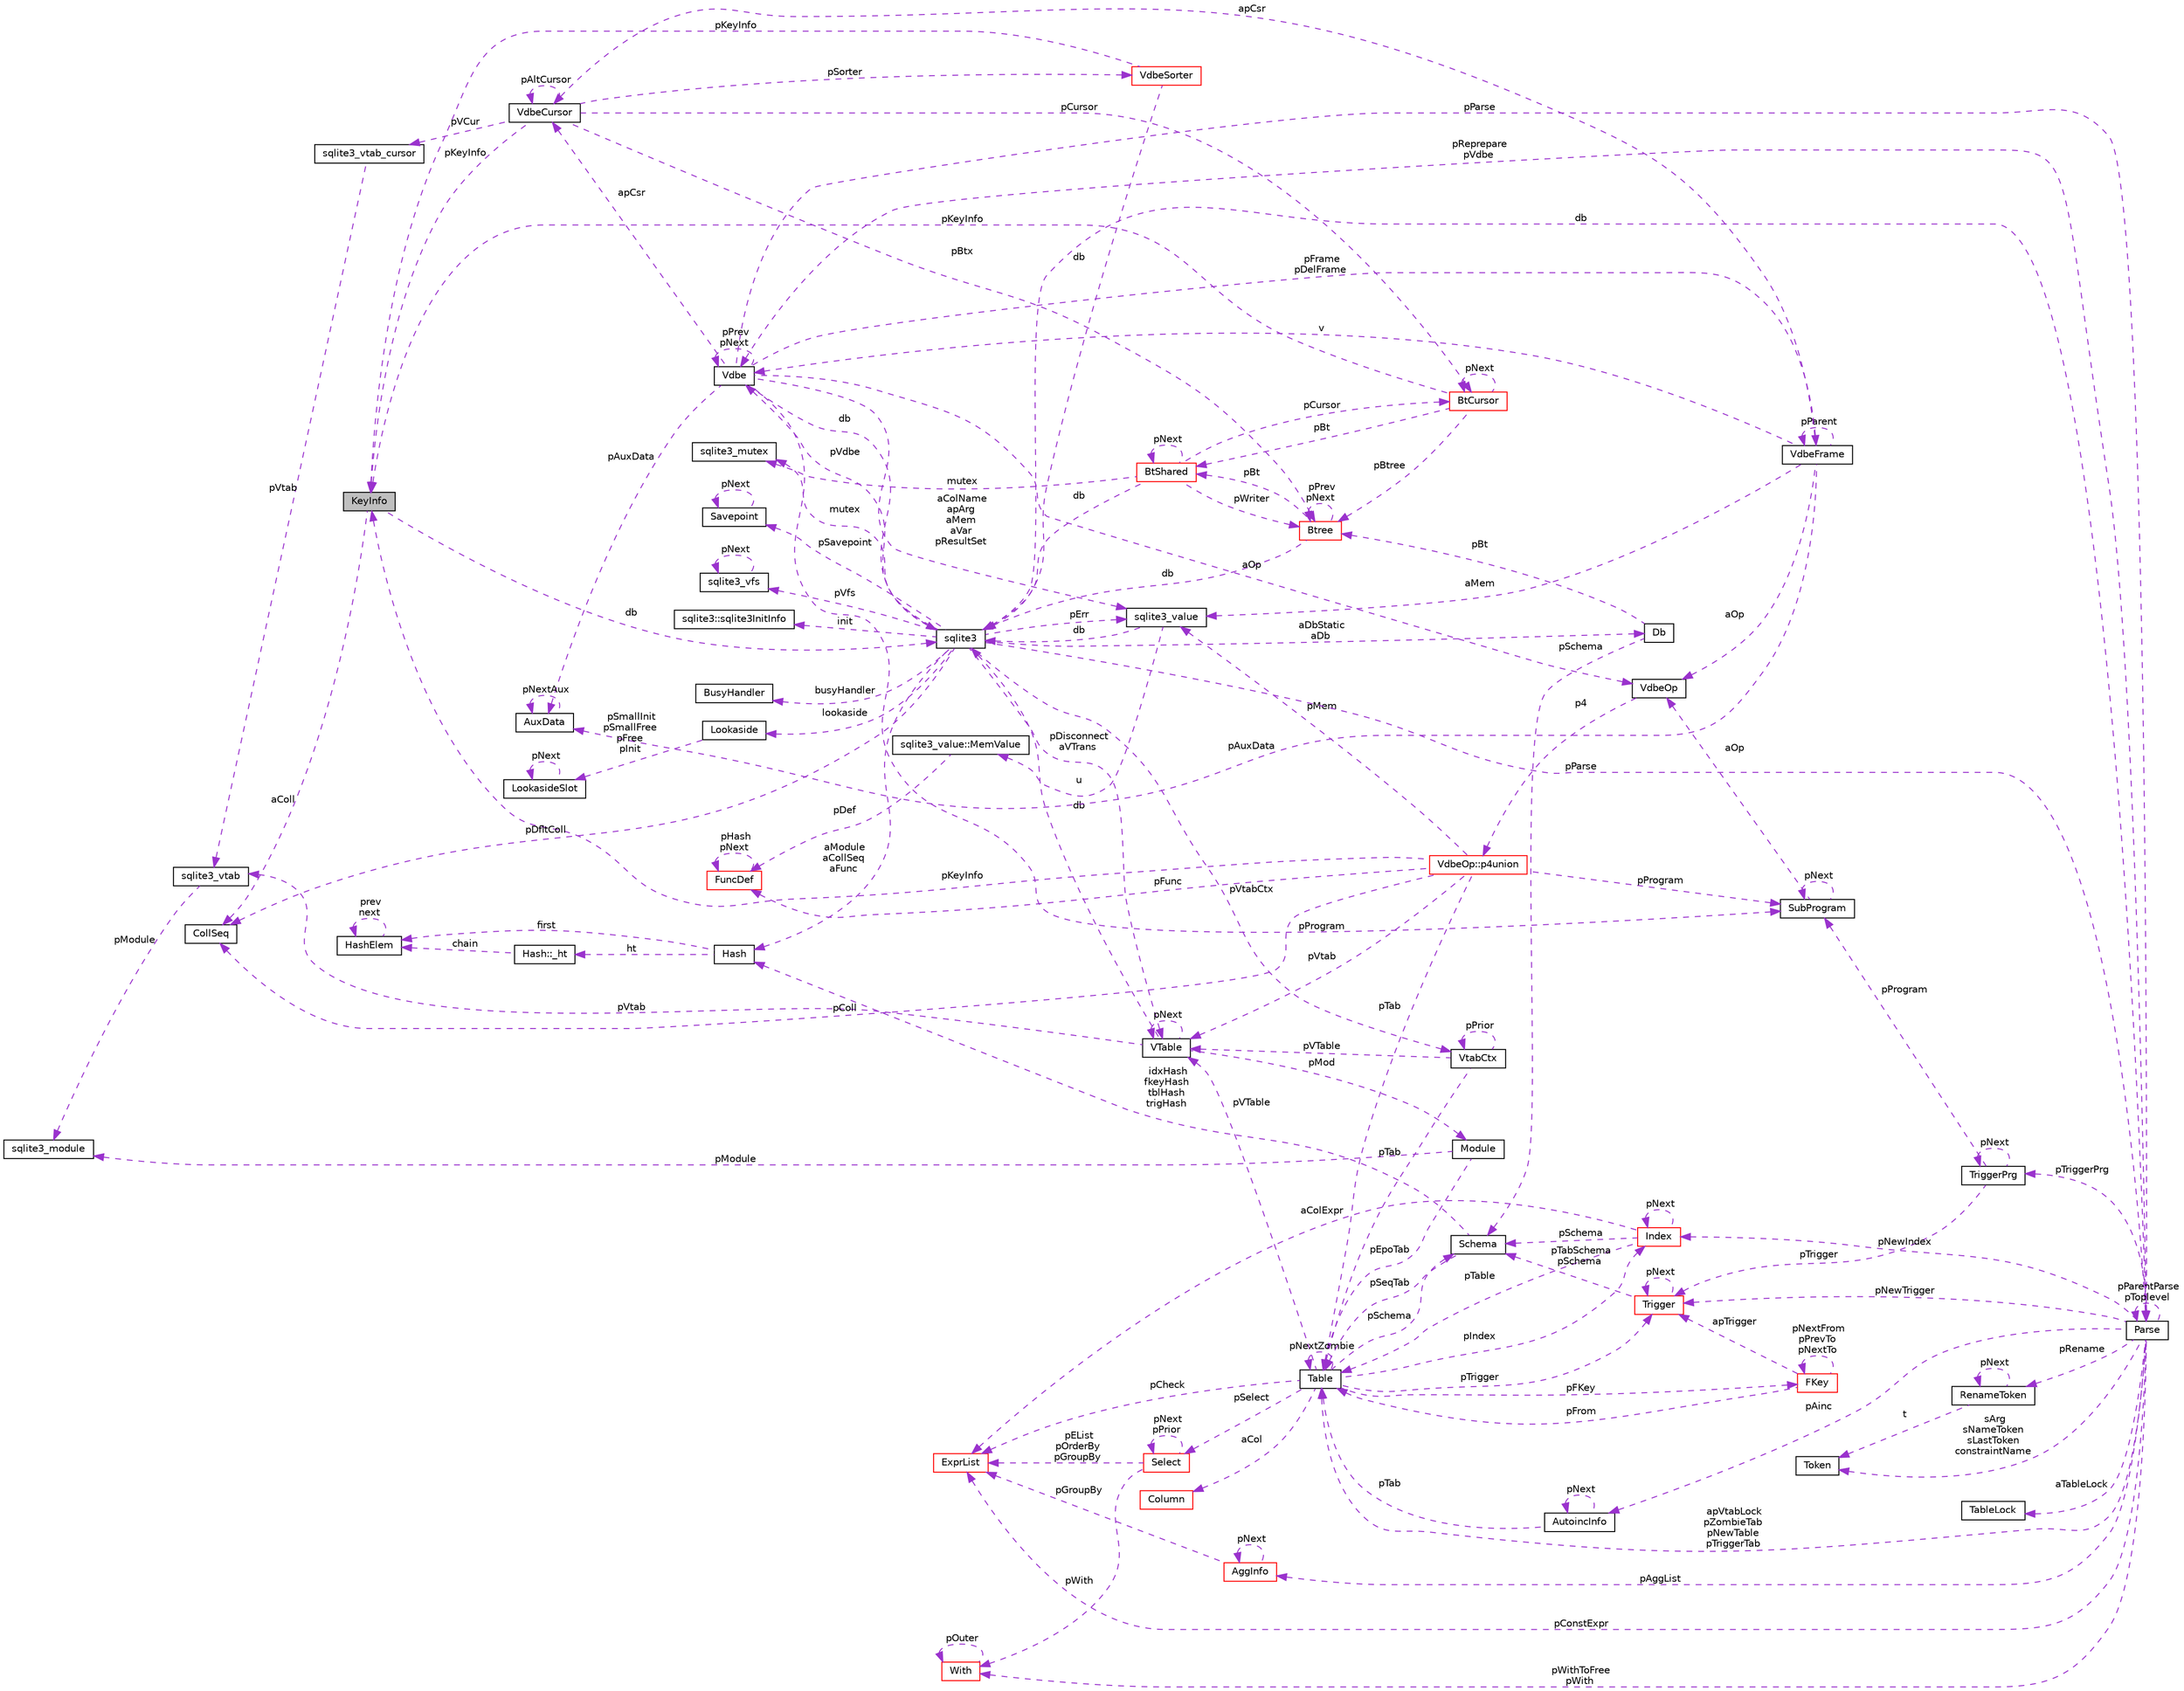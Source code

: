digraph "KeyInfo"
{
 // LATEX_PDF_SIZE
  edge [fontname="Helvetica",fontsize="10",labelfontname="Helvetica",labelfontsize="10"];
  node [fontname="Helvetica",fontsize="10",shape=record];
  rankdir="LR";
  Node1 [label="KeyInfo",height=0.2,width=0.4,color="black", fillcolor="grey75", style="filled", fontcolor="black",tooltip=" "];
  Node2 -> Node1 [dir="back",color="darkorchid3",fontsize="10",style="dashed",label=" db" ,fontname="Helvetica"];
  Node2 [label="sqlite3",height=0.2,width=0.4,color="black", fillcolor="white", style="filled",URL="$structsqlite3.html",tooltip=" "];
  Node3 -> Node2 [dir="back",color="darkorchid3",fontsize="10",style="dashed",label=" pVdbe" ,fontname="Helvetica"];
  Node3 [label="Vdbe",height=0.2,width=0.4,color="black", fillcolor="white", style="filled",URL="$structVdbe.html",tooltip=" "];
  Node3 -> Node3 [dir="back",color="darkorchid3",fontsize="10",style="dashed",label=" pPrev\npNext" ,fontname="Helvetica"];
  Node2 -> Node3 [dir="back",color="darkorchid3",fontsize="10",style="dashed",label=" db" ,fontname="Helvetica"];
  Node4 -> Node3 [dir="back",color="darkorchid3",fontsize="10",style="dashed",label=" aColName\napArg\naMem\naVar\npResultSet" ,fontname="Helvetica"];
  Node4 [label="sqlite3_value",height=0.2,width=0.4,color="black", fillcolor="white", style="filled",URL="$structsqlite3__value.html",tooltip=" "];
  Node2 -> Node4 [dir="back",color="darkorchid3",fontsize="10",style="dashed",label=" db" ,fontname="Helvetica"];
  Node5 -> Node4 [dir="back",color="darkorchid3",fontsize="10",style="dashed",label=" u" ,fontname="Helvetica"];
  Node5 [label="sqlite3_value::MemValue",height=0.2,width=0.4,color="black", fillcolor="white", style="filled",URL="$unionsqlite3__value_1_1MemValue.html",tooltip=" "];
  Node6 -> Node5 [dir="back",color="darkorchid3",fontsize="10",style="dashed",label=" pDef" ,fontname="Helvetica"];
  Node6 [label="FuncDef",height=0.2,width=0.4,color="red", fillcolor="white", style="filled",URL="$structFuncDef.html",tooltip=" "];
  Node6 -> Node6 [dir="back",color="darkorchid3",fontsize="10",style="dashed",label=" pHash\npNext" ,fontname="Helvetica"];
  Node8 -> Node3 [dir="back",color="darkorchid3",fontsize="10",style="dashed",label=" pFrame\npDelFrame" ,fontname="Helvetica"];
  Node8 [label="VdbeFrame",height=0.2,width=0.4,color="black", fillcolor="white", style="filled",URL="$structVdbeFrame.html",tooltip=" "];
  Node3 -> Node8 [dir="back",color="darkorchid3",fontsize="10",style="dashed",label=" v" ,fontname="Helvetica"];
  Node4 -> Node8 [dir="back",color="darkorchid3",fontsize="10",style="dashed",label=" aMem" ,fontname="Helvetica"];
  Node8 -> Node8 [dir="back",color="darkorchid3",fontsize="10",style="dashed",label=" pParent" ,fontname="Helvetica"];
  Node9 -> Node8 [dir="back",color="darkorchid3",fontsize="10",style="dashed",label=" pAuxData" ,fontname="Helvetica"];
  Node9 [label="AuxData",height=0.2,width=0.4,color="black", fillcolor="white", style="filled",URL="$structAuxData.html",tooltip=" "];
  Node9 -> Node9 [dir="back",color="darkorchid3",fontsize="10",style="dashed",label=" pNextAux" ,fontname="Helvetica"];
  Node10 -> Node8 [dir="back",color="darkorchid3",fontsize="10",style="dashed",label=" apCsr" ,fontname="Helvetica"];
  Node10 [label="VdbeCursor",height=0.2,width=0.4,color="black", fillcolor="white", style="filled",URL="$structVdbeCursor.html",tooltip=" "];
  Node11 -> Node10 [dir="back",color="darkorchid3",fontsize="10",style="dashed",label=" pCursor" ,fontname="Helvetica"];
  Node11 [label="BtCursor",height=0.2,width=0.4,color="red", fillcolor="white", style="filled",URL="$structBtCursor.html",tooltip=" "];
  Node11 -> Node11 [dir="back",color="darkorchid3",fontsize="10",style="dashed",label=" pNext" ,fontname="Helvetica"];
  Node13 -> Node11 [dir="back",color="darkorchid3",fontsize="10",style="dashed",label=" pBt" ,fontname="Helvetica"];
  Node13 [label="BtShared",height=0.2,width=0.4,color="red", fillcolor="white", style="filled",URL="$structBtShared.html",tooltip=" "];
  Node11 -> Node13 [dir="back",color="darkorchid3",fontsize="10",style="dashed",label=" pCursor" ,fontname="Helvetica"];
  Node13 -> Node13 [dir="back",color="darkorchid3",fontsize="10",style="dashed",label=" pNext" ,fontname="Helvetica"];
  Node2 -> Node13 [dir="back",color="darkorchid3",fontsize="10",style="dashed",label=" db" ,fontname="Helvetica"];
  Node15 -> Node13 [dir="back",color="darkorchid3",fontsize="10",style="dashed",label=" mutex" ,fontname="Helvetica"];
  Node15 [label="sqlite3_mutex",height=0.2,width=0.4,color="black", fillcolor="white", style="filled",URL="$structsqlite3__mutex.html",tooltip=" "];
  Node17 -> Node13 [dir="back",color="darkorchid3",fontsize="10",style="dashed",label=" pWriter" ,fontname="Helvetica"];
  Node17 [label="Btree",height=0.2,width=0.4,color="red", fillcolor="white", style="filled",URL="$structBtree.html",tooltip=" "];
  Node13 -> Node17 [dir="back",color="darkorchid3",fontsize="10",style="dashed",label=" pBt" ,fontname="Helvetica"];
  Node2 -> Node17 [dir="back",color="darkorchid3",fontsize="10",style="dashed",label=" db" ,fontname="Helvetica"];
  Node17 -> Node17 [dir="back",color="darkorchid3",fontsize="10",style="dashed",label=" pPrev\npNext" ,fontname="Helvetica"];
  Node1 -> Node11 [dir="back",color="darkorchid3",fontsize="10",style="dashed",label=" pKeyInfo" ,fontname="Helvetica"];
  Node17 -> Node11 [dir="back",color="darkorchid3",fontsize="10",style="dashed",label=" pBtree" ,fontname="Helvetica"];
  Node30 -> Node10 [dir="back",color="darkorchid3",fontsize="10",style="dashed",label=" pVCur" ,fontname="Helvetica"];
  Node30 [label="sqlite3_vtab_cursor",height=0.2,width=0.4,color="black", fillcolor="white", style="filled",URL="$structsqlite3__vtab__cursor.html",tooltip=" "];
  Node31 -> Node30 [dir="back",color="darkorchid3",fontsize="10",style="dashed",label=" pVtab" ,fontname="Helvetica"];
  Node31 [label="sqlite3_vtab",height=0.2,width=0.4,color="black", fillcolor="white", style="filled",URL="$structsqlite3__vtab.html",tooltip=" "];
  Node32 -> Node31 [dir="back",color="darkorchid3",fontsize="10",style="dashed",label=" pModule" ,fontname="Helvetica"];
  Node32 [label="sqlite3_module",height=0.2,width=0.4,color="black", fillcolor="white", style="filled",URL="$structsqlite3__module.html",tooltip=" "];
  Node10 -> Node10 [dir="back",color="darkorchid3",fontsize="10",style="dashed",label=" pAltCursor" ,fontname="Helvetica"];
  Node1 -> Node10 [dir="back",color="darkorchid3",fontsize="10",style="dashed",label=" pKeyInfo" ,fontname="Helvetica"];
  Node33 -> Node10 [dir="back",color="darkorchid3",fontsize="10",style="dashed",label=" pSorter" ,fontname="Helvetica"];
  Node33 [label="VdbeSorter",height=0.2,width=0.4,color="red", fillcolor="white", style="filled",URL="$structVdbeSorter.html",tooltip=" "];
  Node2 -> Node33 [dir="back",color="darkorchid3",fontsize="10",style="dashed",label=" db" ,fontname="Helvetica"];
  Node1 -> Node33 [dir="back",color="darkorchid3",fontsize="10",style="dashed",label=" pKeyInfo" ,fontname="Helvetica"];
  Node17 -> Node10 [dir="back",color="darkorchid3",fontsize="10",style="dashed",label=" pBtx" ,fontname="Helvetica"];
  Node43 -> Node8 [dir="back",color="darkorchid3",fontsize="10",style="dashed",label=" aOp" ,fontname="Helvetica"];
  Node43 [label="VdbeOp",height=0.2,width=0.4,color="black", fillcolor="white", style="filled",URL="$structVdbeOp.html",tooltip=" "];
  Node44 -> Node43 [dir="back",color="darkorchid3",fontsize="10",style="dashed",label=" p4" ,fontname="Helvetica"];
  Node44 [label="VdbeOp::p4union",height=0.2,width=0.4,color="red", fillcolor="white", style="filled",URL="$unionVdbeOp_1_1p4union.html",tooltip=" "];
  Node4 -> Node44 [dir="back",color="darkorchid3",fontsize="10",style="dashed",label=" pMem" ,fontname="Helvetica"];
  Node45 -> Node44 [dir="back",color="darkorchid3",fontsize="10",style="dashed",label=" pColl" ,fontname="Helvetica"];
  Node45 [label="CollSeq",height=0.2,width=0.4,color="black", fillcolor="white", style="filled",URL="$structCollSeq.html",tooltip=" "];
  Node46 -> Node44 [dir="back",color="darkorchid3",fontsize="10",style="dashed",label=" pVtab" ,fontname="Helvetica"];
  Node46 [label="VTable",height=0.2,width=0.4,color="black", fillcolor="white", style="filled",URL="$structVTable.html",tooltip=" "];
  Node2 -> Node46 [dir="back",color="darkorchid3",fontsize="10",style="dashed",label=" db" ,fontname="Helvetica"];
  Node46 -> Node46 [dir="back",color="darkorchid3",fontsize="10",style="dashed",label=" pNext" ,fontname="Helvetica"];
  Node47 -> Node46 [dir="back",color="darkorchid3",fontsize="10",style="dashed",label=" pMod" ,fontname="Helvetica"];
  Node47 [label="Module",height=0.2,width=0.4,color="black", fillcolor="white", style="filled",URL="$structModule.html",tooltip=" "];
  Node32 -> Node47 [dir="back",color="darkorchid3",fontsize="10",style="dashed",label=" pModule" ,fontname="Helvetica"];
  Node48 -> Node47 [dir="back",color="darkorchid3",fontsize="10",style="dashed",label=" pEpoTab" ,fontname="Helvetica"];
  Node48 [label="Table",height=0.2,width=0.4,color="black", fillcolor="white", style="filled",URL="$structTable.html",tooltip=" "];
  Node49 -> Node48 [dir="back",color="darkorchid3",fontsize="10",style="dashed",label=" pSchema" ,fontname="Helvetica"];
  Node49 [label="Schema",height=0.2,width=0.4,color="black", fillcolor="white", style="filled",URL="$structSchema.html",tooltip=" "];
  Node48 -> Node49 [dir="back",color="darkorchid3",fontsize="10",style="dashed",label=" pSeqTab" ,fontname="Helvetica"];
  Node50 -> Node49 [dir="back",color="darkorchid3",fontsize="10",style="dashed",label=" idxHash\nfkeyHash\ntblHash\ntrigHash" ,fontname="Helvetica"];
  Node50 [label="Hash",height=0.2,width=0.4,color="black", fillcolor="white", style="filled",URL="$structHash.html",tooltip=" "];
  Node51 -> Node50 [dir="back",color="darkorchid3",fontsize="10",style="dashed",label=" ht" ,fontname="Helvetica"];
  Node51 [label="Hash::_ht",height=0.2,width=0.4,color="black", fillcolor="white", style="filled",URL="$structHash_1_1__ht.html",tooltip=" "];
  Node52 -> Node51 [dir="back",color="darkorchid3",fontsize="10",style="dashed",label=" chain" ,fontname="Helvetica"];
  Node52 [label="HashElem",height=0.2,width=0.4,color="black", fillcolor="white", style="filled",URL="$structHashElem.html",tooltip=" "];
  Node52 -> Node52 [dir="back",color="darkorchid3",fontsize="10",style="dashed",label=" prev\nnext" ,fontname="Helvetica"];
  Node52 -> Node50 [dir="back",color="darkorchid3",fontsize="10",style="dashed",label=" first" ,fontname="Helvetica"];
  Node53 -> Node48 [dir="back",color="darkorchid3",fontsize="10",style="dashed",label=" aCol" ,fontname="Helvetica"];
  Node53 [label="Column",height=0.2,width=0.4,color="red", fillcolor="white", style="filled",URL="$structColumn.html",tooltip=" "];
  Node69 -> Node48 [dir="back",color="darkorchid3",fontsize="10",style="dashed",label=" pFKey" ,fontname="Helvetica"];
  Node69 [label="FKey",height=0.2,width=0.4,color="red", fillcolor="white", style="filled",URL="$structFKey.html",tooltip=" "];
  Node69 -> Node69 [dir="back",color="darkorchid3",fontsize="10",style="dashed",label=" pNextFrom\npPrevTo\npNextTo" ,fontname="Helvetica"];
  Node48 -> Node69 [dir="back",color="darkorchid3",fontsize="10",style="dashed",label=" pFrom" ,fontname="Helvetica"];
  Node71 -> Node69 [dir="back",color="darkorchid3",fontsize="10",style="dashed",label=" apTrigger" ,fontname="Helvetica"];
  Node71 [label="Trigger",height=0.2,width=0.4,color="red", fillcolor="white", style="filled",URL="$structTrigger.html",tooltip=" "];
  Node49 -> Node71 [dir="back",color="darkorchid3",fontsize="10",style="dashed",label=" pTabSchema\npSchema" ,fontname="Helvetica"];
  Node71 -> Node71 [dir="back",color="darkorchid3",fontsize="10",style="dashed",label=" pNext" ,fontname="Helvetica"];
  Node46 -> Node48 [dir="back",color="darkorchid3",fontsize="10",style="dashed",label=" pVTable" ,fontname="Helvetica"];
  Node48 -> Node48 [dir="back",color="darkorchid3",fontsize="10",style="dashed",label=" pNextZombie" ,fontname="Helvetica"];
  Node71 -> Node48 [dir="back",color="darkorchid3",fontsize="10",style="dashed",label=" pTrigger" ,fontname="Helvetica"];
  Node60 -> Node48 [dir="back",color="darkorchid3",fontsize="10",style="dashed",label=" pSelect" ,fontname="Helvetica"];
  Node60 [label="Select",height=0.2,width=0.4,color="red", fillcolor="white", style="filled",URL="$structSelect.html",tooltip=" "];
  Node61 -> Node60 [dir="back",color="darkorchid3",fontsize="10",style="dashed",label=" pWith" ,fontname="Helvetica"];
  Node61 [label="With",height=0.2,width=0.4,color="red", fillcolor="white", style="filled",URL="$structWith.html",tooltip=" "];
  Node61 -> Node61 [dir="back",color="darkorchid3",fontsize="10",style="dashed",label=" pOuter" ,fontname="Helvetica"];
  Node60 -> Node60 [dir="back",color="darkorchid3",fontsize="10",style="dashed",label=" pNext\npPrior" ,fontname="Helvetica"];
  Node58 -> Node60 [dir="back",color="darkorchid3",fontsize="10",style="dashed",label=" pEList\npOrderBy\npGroupBy" ,fontname="Helvetica"];
  Node58 [label="ExprList",height=0.2,width=0.4,color="red", fillcolor="white", style="filled",URL="$structExprList.html",tooltip=" "];
  Node58 -> Node48 [dir="back",color="darkorchid3",fontsize="10",style="dashed",label=" pCheck" ,fontname="Helvetica"];
  Node67 -> Node48 [dir="back",color="darkorchid3",fontsize="10",style="dashed",label=" pIndex" ,fontname="Helvetica"];
  Node67 [label="Index",height=0.2,width=0.4,color="red", fillcolor="white", style="filled",URL="$structIndex.html",tooltip=" "];
  Node49 -> Node67 [dir="back",color="darkorchid3",fontsize="10",style="dashed",label=" pSchema" ,fontname="Helvetica"];
  Node48 -> Node67 [dir="back",color="darkorchid3",fontsize="10",style="dashed",label=" pTable" ,fontname="Helvetica"];
  Node58 -> Node67 [dir="back",color="darkorchid3",fontsize="10",style="dashed",label=" aColExpr" ,fontname="Helvetica"];
  Node67 -> Node67 [dir="back",color="darkorchid3",fontsize="10",style="dashed",label=" pNext" ,fontname="Helvetica"];
  Node31 -> Node46 [dir="back",color="darkorchid3",fontsize="10",style="dashed",label=" pVtab" ,fontname="Helvetica"];
  Node48 -> Node44 [dir="back",color="darkorchid3",fontsize="10",style="dashed",label=" pTab" ,fontname="Helvetica"];
  Node74 -> Node44 [dir="back",color="darkorchid3",fontsize="10",style="dashed",label=" pProgram" ,fontname="Helvetica"];
  Node74 [label="SubProgram",height=0.2,width=0.4,color="black", fillcolor="white", style="filled",URL="$structSubProgram.html",tooltip=" "];
  Node74 -> Node74 [dir="back",color="darkorchid3",fontsize="10",style="dashed",label=" pNext" ,fontname="Helvetica"];
  Node43 -> Node74 [dir="back",color="darkorchid3",fontsize="10",style="dashed",label=" aOp" ,fontname="Helvetica"];
  Node1 -> Node44 [dir="back",color="darkorchid3",fontsize="10",style="dashed",label=" pKeyInfo" ,fontname="Helvetica"];
  Node6 -> Node44 [dir="back",color="darkorchid3",fontsize="10",style="dashed",label=" pFunc" ,fontname="Helvetica"];
  Node9 -> Node3 [dir="back",color="darkorchid3",fontsize="10",style="dashed",label=" pAuxData" ,fontname="Helvetica"];
  Node74 -> Node3 [dir="back",color="darkorchid3",fontsize="10",style="dashed",label=" pProgram" ,fontname="Helvetica"];
  Node10 -> Node3 [dir="back",color="darkorchid3",fontsize="10",style="dashed",label=" apCsr" ,fontname="Helvetica"];
  Node76 -> Node3 [dir="back",color="darkorchid3",fontsize="10",style="dashed",label=" pParse" ,fontname="Helvetica"];
  Node76 [label="Parse",height=0.2,width=0.4,color="black", fillcolor="white", style="filled",URL="$structParse.html",tooltip=" "];
  Node55 -> Node76 [dir="back",color="darkorchid3",fontsize="10",style="dashed",label=" pAggList" ,fontname="Helvetica"];
  Node55 [label="AggInfo",height=0.2,width=0.4,color="red", fillcolor="white", style="filled",URL="$structAggInfo.html",tooltip=" "];
  Node55 -> Node55 [dir="back",color="darkorchid3",fontsize="10",style="dashed",label=" pNext" ,fontname="Helvetica"];
  Node58 -> Node55 [dir="back",color="darkorchid3",fontsize="10",style="dashed",label=" pGroupBy" ,fontname="Helvetica"];
  Node3 -> Node76 [dir="back",color="darkorchid3",fontsize="10",style="dashed",label=" pReprepare\npVdbe" ,fontname="Helvetica"];
  Node2 -> Node76 [dir="back",color="darkorchid3",fontsize="10",style="dashed",label=" db" ,fontname="Helvetica"];
  Node77 -> Node76 [dir="back",color="darkorchid3",fontsize="10",style="dashed",label=" aTableLock" ,fontname="Helvetica"];
  Node77 [label="TableLock",height=0.2,width=0.4,color="black", fillcolor="white", style="filled",URL="$structTableLock.html",tooltip=" "];
  Node78 -> Node76 [dir="back",color="darkorchid3",fontsize="10",style="dashed",label=" sArg\nsNameToken\nsLastToken\nconstraintName" ,fontname="Helvetica"];
  Node78 [label="Token",height=0.2,width=0.4,color="black", fillcolor="white", style="filled",URL="$structToken.html",tooltip=" "];
  Node61 -> Node76 [dir="back",color="darkorchid3",fontsize="10",style="dashed",label=" pWithToFree\npWith" ,fontname="Helvetica"];
  Node48 -> Node76 [dir="back",color="darkorchid3",fontsize="10",style="dashed",label=" apVtabLock\npZombieTab\npNewTable\npTriggerTab" ,fontname="Helvetica"];
  Node71 -> Node76 [dir="back",color="darkorchid3",fontsize="10",style="dashed",label=" pNewTrigger" ,fontname="Helvetica"];
  Node79 -> Node76 [dir="back",color="darkorchid3",fontsize="10",style="dashed",label=" pTriggerPrg" ,fontname="Helvetica"];
  Node79 [label="TriggerPrg",height=0.2,width=0.4,color="black", fillcolor="white", style="filled",URL="$structTriggerPrg.html",tooltip=" "];
  Node74 -> Node79 [dir="back",color="darkorchid3",fontsize="10",style="dashed",label=" pProgram" ,fontname="Helvetica"];
  Node71 -> Node79 [dir="back",color="darkorchid3",fontsize="10",style="dashed",label=" pTrigger" ,fontname="Helvetica"];
  Node79 -> Node79 [dir="back",color="darkorchid3",fontsize="10",style="dashed",label=" pNext" ,fontname="Helvetica"];
  Node80 -> Node76 [dir="back",color="darkorchid3",fontsize="10",style="dashed",label=" pRename" ,fontname="Helvetica"];
  Node80 [label="RenameToken",height=0.2,width=0.4,color="black", fillcolor="white", style="filled",URL="$structRenameToken.html",tooltip=" "];
  Node78 -> Node80 [dir="back",color="darkorchid3",fontsize="10",style="dashed",label=" t" ,fontname="Helvetica"];
  Node80 -> Node80 [dir="back",color="darkorchid3",fontsize="10",style="dashed",label=" pNext" ,fontname="Helvetica"];
  Node67 -> Node76 [dir="back",color="darkorchid3",fontsize="10",style="dashed",label=" pNewIndex" ,fontname="Helvetica"];
  Node81 -> Node76 [dir="back",color="darkorchid3",fontsize="10",style="dashed",label=" pAinc" ,fontname="Helvetica"];
  Node81 [label="AutoincInfo",height=0.2,width=0.4,color="black", fillcolor="white", style="filled",URL="$structAutoincInfo.html",tooltip=" "];
  Node48 -> Node81 [dir="back",color="darkorchid3",fontsize="10",style="dashed",label=" pTab" ,fontname="Helvetica"];
  Node81 -> Node81 [dir="back",color="darkorchid3",fontsize="10",style="dashed",label=" pNext" ,fontname="Helvetica"];
  Node58 -> Node76 [dir="back",color="darkorchid3",fontsize="10",style="dashed",label=" pConstExpr" ,fontname="Helvetica"];
  Node76 -> Node76 [dir="back",color="darkorchid3",fontsize="10",style="dashed",label=" pParentParse\npToplevel" ,fontname="Helvetica"];
  Node43 -> Node3 [dir="back",color="darkorchid3",fontsize="10",style="dashed",label=" aOp" ,fontname="Helvetica"];
  Node82 -> Node2 [dir="back",color="darkorchid3",fontsize="10",style="dashed",label=" pSavepoint" ,fontname="Helvetica"];
  Node82 [label="Savepoint",height=0.2,width=0.4,color="black", fillcolor="white", style="filled",URL="$structSavepoint.html",tooltip=" "];
  Node82 -> Node82 [dir="back",color="darkorchid3",fontsize="10",style="dashed",label=" pNext" ,fontname="Helvetica"];
  Node83 -> Node2 [dir="back",color="darkorchid3",fontsize="10",style="dashed",label=" lookaside" ,fontname="Helvetica"];
  Node83 [label="Lookaside",height=0.2,width=0.4,color="black", fillcolor="white", style="filled",URL="$structLookaside.html",tooltip=" "];
  Node84 -> Node83 [dir="back",color="darkorchid3",fontsize="10",style="dashed",label=" pSmallInit\npSmallFree\npFree\npInit" ,fontname="Helvetica"];
  Node84 [label="LookasideSlot",height=0.2,width=0.4,color="black", fillcolor="white", style="filled",URL="$structLookasideSlot.html",tooltip=" "];
  Node84 -> Node84 [dir="back",color="darkorchid3",fontsize="10",style="dashed",label=" pNext" ,fontname="Helvetica"];
  Node4 -> Node2 [dir="back",color="darkorchid3",fontsize="10",style="dashed",label=" pErr" ,fontname="Helvetica"];
  Node15 -> Node2 [dir="back",color="darkorchid3",fontsize="10",style="dashed",label=" mutex" ,fontname="Helvetica"];
  Node26 -> Node2 [dir="back",color="darkorchid3",fontsize="10",style="dashed",label=" pVfs" ,fontname="Helvetica"];
  Node26 [label="sqlite3_vfs",height=0.2,width=0.4,color="black", fillcolor="white", style="filled",URL="$structsqlite3__vfs.html",tooltip=" "];
  Node26 -> Node26 [dir="back",color="darkorchid3",fontsize="10",style="dashed",label=" pNext" ,fontname="Helvetica"];
  Node85 -> Node2 [dir="back",color="darkorchid3",fontsize="10",style="dashed",label=" init" ,fontname="Helvetica"];
  Node85 [label="sqlite3::sqlite3InitInfo",height=0.2,width=0.4,color="black", fillcolor="white", style="filled",URL="$structsqlite3_1_1sqlite3InitInfo.html",tooltip=" "];
  Node86 -> Node2 [dir="back",color="darkorchid3",fontsize="10",style="dashed",label=" busyHandler" ,fontname="Helvetica"];
  Node86 [label="BusyHandler",height=0.2,width=0.4,color="black", fillcolor="white", style="filled",URL="$structBusyHandler.html",tooltip=" "];
  Node87 -> Node2 [dir="back",color="darkorchid3",fontsize="10",style="dashed",label=" pVtabCtx" ,fontname="Helvetica"];
  Node87 [label="VtabCtx",height=0.2,width=0.4,color="black", fillcolor="white", style="filled",URL="$structVtabCtx.html",tooltip=" "];
  Node87 -> Node87 [dir="back",color="darkorchid3",fontsize="10",style="dashed",label=" pPrior" ,fontname="Helvetica"];
  Node46 -> Node87 [dir="back",color="darkorchid3",fontsize="10",style="dashed",label=" pVTable" ,fontname="Helvetica"];
  Node48 -> Node87 [dir="back",color="darkorchid3",fontsize="10",style="dashed",label=" pTab" ,fontname="Helvetica"];
  Node45 -> Node2 [dir="back",color="darkorchid3",fontsize="10",style="dashed",label=" pDfltColl" ,fontname="Helvetica"];
  Node46 -> Node2 [dir="back",color="darkorchid3",fontsize="10",style="dashed",label=" pDisconnect\naVTrans" ,fontname="Helvetica"];
  Node88 -> Node2 [dir="back",color="darkorchid3",fontsize="10",style="dashed",label=" aDbStatic\naDb" ,fontname="Helvetica"];
  Node88 [label="Db",height=0.2,width=0.4,color="black", fillcolor="white", style="filled",URL="$structDb.html",tooltip=" "];
  Node49 -> Node88 [dir="back",color="darkorchid3",fontsize="10",style="dashed",label=" pSchema" ,fontname="Helvetica"];
  Node17 -> Node88 [dir="back",color="darkorchid3",fontsize="10",style="dashed",label=" pBt" ,fontname="Helvetica"];
  Node50 -> Node2 [dir="back",color="darkorchid3",fontsize="10",style="dashed",label=" aModule\naCollSeq\naFunc" ,fontname="Helvetica"];
  Node76 -> Node2 [dir="back",color="darkorchid3",fontsize="10",style="dashed",label=" pParse" ,fontname="Helvetica"];
  Node45 -> Node1 [dir="back",color="darkorchid3",fontsize="10",style="dashed",label=" aColl" ,fontname="Helvetica"];
}
